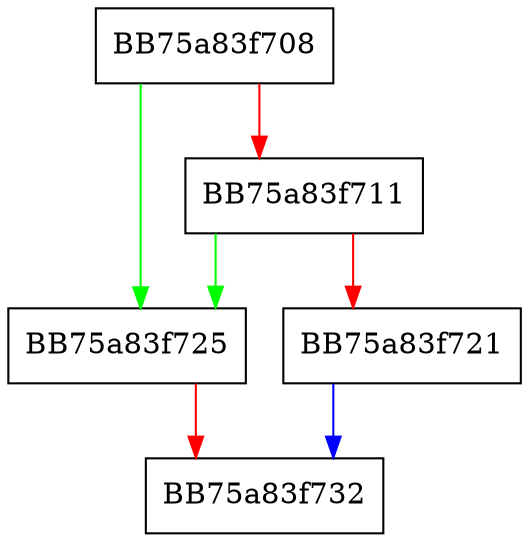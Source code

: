 digraph CanPrint {
  node [shape="box"];
  graph [splines=ortho];
  BB75a83f708 -> BB75a83f725 [color="green"];
  BB75a83f708 -> BB75a83f711 [color="red"];
  BB75a83f711 -> BB75a83f725 [color="green"];
  BB75a83f711 -> BB75a83f721 [color="red"];
  BB75a83f721 -> BB75a83f732 [color="blue"];
  BB75a83f725 -> BB75a83f732 [color="red"];
}